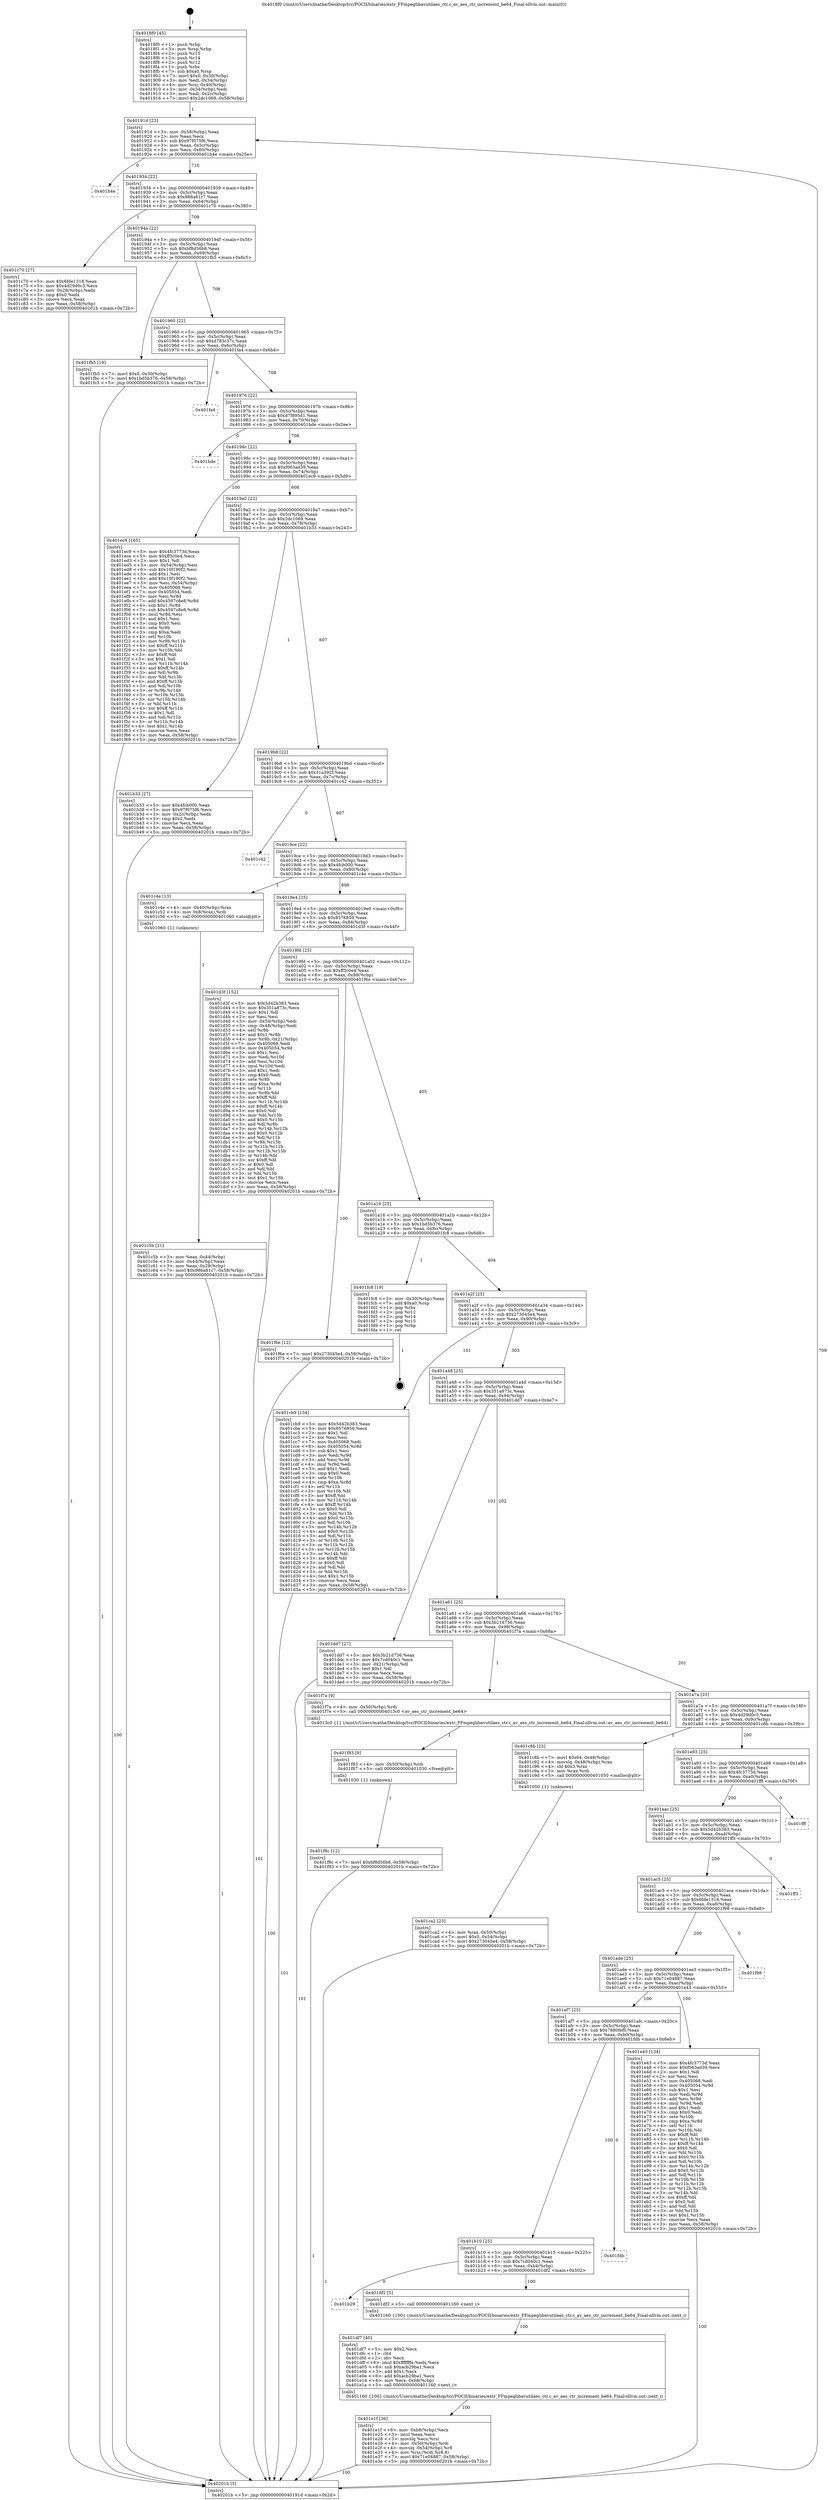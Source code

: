 digraph "0x4018f0" {
  label = "0x4018f0 (/mnt/c/Users/mathe/Desktop/tcc/POCII/binaries/extr_FFmpeglibavutilaes_ctr.c_av_aes_ctr_increment_be64_Final-ollvm.out::main(0))"
  labelloc = "t"
  node[shape=record]

  Entry [label="",width=0.3,height=0.3,shape=circle,fillcolor=black,style=filled]
  "0x40191d" [label="{
     0x40191d [23]\l
     | [instrs]\l
     &nbsp;&nbsp;0x40191d \<+3\>: mov -0x58(%rbp),%eax\l
     &nbsp;&nbsp;0x401920 \<+2\>: mov %eax,%ecx\l
     &nbsp;&nbsp;0x401922 \<+6\>: sub $0x97f075f6,%ecx\l
     &nbsp;&nbsp;0x401928 \<+3\>: mov %eax,-0x5c(%rbp)\l
     &nbsp;&nbsp;0x40192b \<+3\>: mov %ecx,-0x60(%rbp)\l
     &nbsp;&nbsp;0x40192e \<+6\>: je 0000000000401b4e \<main+0x25e\>\l
  }"]
  "0x401b4e" [label="{
     0x401b4e\l
  }", style=dashed]
  "0x401934" [label="{
     0x401934 [22]\l
     | [instrs]\l
     &nbsp;&nbsp;0x401934 \<+5\>: jmp 0000000000401939 \<main+0x49\>\l
     &nbsp;&nbsp;0x401939 \<+3\>: mov -0x5c(%rbp),%eax\l
     &nbsp;&nbsp;0x40193c \<+5\>: sub $0x986a81c7,%eax\l
     &nbsp;&nbsp;0x401941 \<+3\>: mov %eax,-0x64(%rbp)\l
     &nbsp;&nbsp;0x401944 \<+6\>: je 0000000000401c70 \<main+0x380\>\l
  }"]
  Exit [label="",width=0.3,height=0.3,shape=circle,fillcolor=black,style=filled,peripheries=2]
  "0x401c70" [label="{
     0x401c70 [27]\l
     | [instrs]\l
     &nbsp;&nbsp;0x401c70 \<+5\>: mov $0x6fde1318,%eax\l
     &nbsp;&nbsp;0x401c75 \<+5\>: mov $0x4d29d0c3,%ecx\l
     &nbsp;&nbsp;0x401c7a \<+3\>: mov -0x28(%rbp),%edx\l
     &nbsp;&nbsp;0x401c7d \<+3\>: cmp $0x0,%edx\l
     &nbsp;&nbsp;0x401c80 \<+3\>: cmove %ecx,%eax\l
     &nbsp;&nbsp;0x401c83 \<+3\>: mov %eax,-0x58(%rbp)\l
     &nbsp;&nbsp;0x401c86 \<+5\>: jmp 000000000040201b \<main+0x72b\>\l
  }"]
  "0x40194a" [label="{
     0x40194a [22]\l
     | [instrs]\l
     &nbsp;&nbsp;0x40194a \<+5\>: jmp 000000000040194f \<main+0x5f\>\l
     &nbsp;&nbsp;0x40194f \<+3\>: mov -0x5c(%rbp),%eax\l
     &nbsp;&nbsp;0x401952 \<+5\>: sub $0xbf8d56b8,%eax\l
     &nbsp;&nbsp;0x401957 \<+3\>: mov %eax,-0x68(%rbp)\l
     &nbsp;&nbsp;0x40195a \<+6\>: je 0000000000401fb5 \<main+0x6c5\>\l
  }"]
  "0x401f8c" [label="{
     0x401f8c [12]\l
     | [instrs]\l
     &nbsp;&nbsp;0x401f8c \<+7\>: movl $0xbf8d56b8,-0x58(%rbp)\l
     &nbsp;&nbsp;0x401f93 \<+5\>: jmp 000000000040201b \<main+0x72b\>\l
  }"]
  "0x401fb5" [label="{
     0x401fb5 [19]\l
     | [instrs]\l
     &nbsp;&nbsp;0x401fb5 \<+7\>: movl $0x0,-0x30(%rbp)\l
     &nbsp;&nbsp;0x401fbc \<+7\>: movl $0x1bd5b376,-0x58(%rbp)\l
     &nbsp;&nbsp;0x401fc3 \<+5\>: jmp 000000000040201b \<main+0x72b\>\l
  }"]
  "0x401960" [label="{
     0x401960 [22]\l
     | [instrs]\l
     &nbsp;&nbsp;0x401960 \<+5\>: jmp 0000000000401965 \<main+0x75\>\l
     &nbsp;&nbsp;0x401965 \<+3\>: mov -0x5c(%rbp),%eax\l
     &nbsp;&nbsp;0x401968 \<+5\>: sub $0xd783c37c,%eax\l
     &nbsp;&nbsp;0x40196d \<+3\>: mov %eax,-0x6c(%rbp)\l
     &nbsp;&nbsp;0x401970 \<+6\>: je 0000000000401fa4 \<main+0x6b4\>\l
  }"]
  "0x401f83" [label="{
     0x401f83 [9]\l
     | [instrs]\l
     &nbsp;&nbsp;0x401f83 \<+4\>: mov -0x50(%rbp),%rdi\l
     &nbsp;&nbsp;0x401f87 \<+5\>: call 0000000000401030 \<free@plt\>\l
     | [calls]\l
     &nbsp;&nbsp;0x401030 \{1\} (unknown)\l
  }"]
  "0x401fa4" [label="{
     0x401fa4\l
  }", style=dashed]
  "0x401976" [label="{
     0x401976 [22]\l
     | [instrs]\l
     &nbsp;&nbsp;0x401976 \<+5\>: jmp 000000000040197b \<main+0x8b\>\l
     &nbsp;&nbsp;0x40197b \<+3\>: mov -0x5c(%rbp),%eax\l
     &nbsp;&nbsp;0x40197e \<+5\>: sub $0xd7f895d1,%eax\l
     &nbsp;&nbsp;0x401983 \<+3\>: mov %eax,-0x70(%rbp)\l
     &nbsp;&nbsp;0x401986 \<+6\>: je 0000000000401bde \<main+0x2ee\>\l
  }"]
  "0x401e1f" [label="{
     0x401e1f [36]\l
     | [instrs]\l
     &nbsp;&nbsp;0x401e1f \<+6\>: mov -0xb8(%rbp),%ecx\l
     &nbsp;&nbsp;0x401e25 \<+3\>: imul %eax,%ecx\l
     &nbsp;&nbsp;0x401e28 \<+3\>: movslq %ecx,%rsi\l
     &nbsp;&nbsp;0x401e2b \<+4\>: mov -0x50(%rbp),%rdi\l
     &nbsp;&nbsp;0x401e2f \<+4\>: movslq -0x54(%rbp),%r8\l
     &nbsp;&nbsp;0x401e33 \<+4\>: mov %rsi,(%rdi,%r8,8)\l
     &nbsp;&nbsp;0x401e37 \<+7\>: movl $0x71e04887,-0x58(%rbp)\l
     &nbsp;&nbsp;0x401e3e \<+5\>: jmp 000000000040201b \<main+0x72b\>\l
  }"]
  "0x401bde" [label="{
     0x401bde\l
  }", style=dashed]
  "0x40198c" [label="{
     0x40198c [22]\l
     | [instrs]\l
     &nbsp;&nbsp;0x40198c \<+5\>: jmp 0000000000401991 \<main+0xa1\>\l
     &nbsp;&nbsp;0x401991 \<+3\>: mov -0x5c(%rbp),%eax\l
     &nbsp;&nbsp;0x401994 \<+5\>: sub $0xf063ad39,%eax\l
     &nbsp;&nbsp;0x401999 \<+3\>: mov %eax,-0x74(%rbp)\l
     &nbsp;&nbsp;0x40199c \<+6\>: je 0000000000401ec9 \<main+0x5d9\>\l
  }"]
  "0x401df7" [label="{
     0x401df7 [40]\l
     | [instrs]\l
     &nbsp;&nbsp;0x401df7 \<+5\>: mov $0x2,%ecx\l
     &nbsp;&nbsp;0x401dfc \<+1\>: cltd\l
     &nbsp;&nbsp;0x401dfd \<+2\>: idiv %ecx\l
     &nbsp;&nbsp;0x401dff \<+6\>: imul $0xfffffffe,%edx,%ecx\l
     &nbsp;&nbsp;0x401e05 \<+6\>: sub $0xacb29ba1,%ecx\l
     &nbsp;&nbsp;0x401e0b \<+3\>: add $0x1,%ecx\l
     &nbsp;&nbsp;0x401e0e \<+6\>: add $0xacb29ba1,%ecx\l
     &nbsp;&nbsp;0x401e14 \<+6\>: mov %ecx,-0xb8(%rbp)\l
     &nbsp;&nbsp;0x401e1a \<+5\>: call 0000000000401160 \<next_i\>\l
     | [calls]\l
     &nbsp;&nbsp;0x401160 \{100\} (/mnt/c/Users/mathe/Desktop/tcc/POCII/binaries/extr_FFmpeglibavutilaes_ctr.c_av_aes_ctr_increment_be64_Final-ollvm.out::next_i)\l
  }"]
  "0x401ec9" [label="{
     0x401ec9 [165]\l
     | [instrs]\l
     &nbsp;&nbsp;0x401ec9 \<+5\>: mov $0x4fc3773d,%eax\l
     &nbsp;&nbsp;0x401ece \<+5\>: mov $0xff3c0e4,%ecx\l
     &nbsp;&nbsp;0x401ed3 \<+2\>: mov $0x1,%dl\l
     &nbsp;&nbsp;0x401ed5 \<+3\>: mov -0x54(%rbp),%esi\l
     &nbsp;&nbsp;0x401ed8 \<+6\>: sub $0x10f190f2,%esi\l
     &nbsp;&nbsp;0x401ede \<+3\>: add $0x1,%esi\l
     &nbsp;&nbsp;0x401ee1 \<+6\>: add $0x10f190f2,%esi\l
     &nbsp;&nbsp;0x401ee7 \<+3\>: mov %esi,-0x54(%rbp)\l
     &nbsp;&nbsp;0x401eea \<+7\>: mov 0x405068,%esi\l
     &nbsp;&nbsp;0x401ef1 \<+7\>: mov 0x405054,%edi\l
     &nbsp;&nbsp;0x401ef8 \<+3\>: mov %esi,%r8d\l
     &nbsp;&nbsp;0x401efb \<+7\>: add $0x4597c8e8,%r8d\l
     &nbsp;&nbsp;0x401f02 \<+4\>: sub $0x1,%r8d\l
     &nbsp;&nbsp;0x401f06 \<+7\>: sub $0x4597c8e8,%r8d\l
     &nbsp;&nbsp;0x401f0d \<+4\>: imul %r8d,%esi\l
     &nbsp;&nbsp;0x401f11 \<+3\>: and $0x1,%esi\l
     &nbsp;&nbsp;0x401f14 \<+3\>: cmp $0x0,%esi\l
     &nbsp;&nbsp;0x401f17 \<+4\>: sete %r9b\l
     &nbsp;&nbsp;0x401f1b \<+3\>: cmp $0xa,%edi\l
     &nbsp;&nbsp;0x401f1e \<+4\>: setl %r10b\l
     &nbsp;&nbsp;0x401f22 \<+3\>: mov %r9b,%r11b\l
     &nbsp;&nbsp;0x401f25 \<+4\>: xor $0xff,%r11b\l
     &nbsp;&nbsp;0x401f29 \<+3\>: mov %r10b,%bl\l
     &nbsp;&nbsp;0x401f2c \<+3\>: xor $0xff,%bl\l
     &nbsp;&nbsp;0x401f2f \<+3\>: xor $0x1,%dl\l
     &nbsp;&nbsp;0x401f32 \<+3\>: mov %r11b,%r14b\l
     &nbsp;&nbsp;0x401f35 \<+4\>: and $0xff,%r14b\l
     &nbsp;&nbsp;0x401f39 \<+3\>: and %dl,%r9b\l
     &nbsp;&nbsp;0x401f3c \<+3\>: mov %bl,%r15b\l
     &nbsp;&nbsp;0x401f3f \<+4\>: and $0xff,%r15b\l
     &nbsp;&nbsp;0x401f43 \<+3\>: and %dl,%r10b\l
     &nbsp;&nbsp;0x401f46 \<+3\>: or %r9b,%r14b\l
     &nbsp;&nbsp;0x401f49 \<+3\>: or %r10b,%r15b\l
     &nbsp;&nbsp;0x401f4c \<+3\>: xor %r15b,%r14b\l
     &nbsp;&nbsp;0x401f4f \<+3\>: or %bl,%r11b\l
     &nbsp;&nbsp;0x401f52 \<+4\>: xor $0xff,%r11b\l
     &nbsp;&nbsp;0x401f56 \<+3\>: or $0x1,%dl\l
     &nbsp;&nbsp;0x401f59 \<+3\>: and %dl,%r11b\l
     &nbsp;&nbsp;0x401f5c \<+3\>: or %r11b,%r14b\l
     &nbsp;&nbsp;0x401f5f \<+4\>: test $0x1,%r14b\l
     &nbsp;&nbsp;0x401f63 \<+3\>: cmovne %ecx,%eax\l
     &nbsp;&nbsp;0x401f66 \<+3\>: mov %eax,-0x58(%rbp)\l
     &nbsp;&nbsp;0x401f69 \<+5\>: jmp 000000000040201b \<main+0x72b\>\l
  }"]
  "0x4019a2" [label="{
     0x4019a2 [22]\l
     | [instrs]\l
     &nbsp;&nbsp;0x4019a2 \<+5\>: jmp 00000000004019a7 \<main+0xb7\>\l
     &nbsp;&nbsp;0x4019a7 \<+3\>: mov -0x5c(%rbp),%eax\l
     &nbsp;&nbsp;0x4019aa \<+5\>: sub $0x2dc1069,%eax\l
     &nbsp;&nbsp;0x4019af \<+3\>: mov %eax,-0x78(%rbp)\l
     &nbsp;&nbsp;0x4019b2 \<+6\>: je 0000000000401b33 \<main+0x243\>\l
  }"]
  "0x401b29" [label="{
     0x401b29\l
  }", style=dashed]
  "0x401b33" [label="{
     0x401b33 [27]\l
     | [instrs]\l
     &nbsp;&nbsp;0x401b33 \<+5\>: mov $0x4fcb000,%eax\l
     &nbsp;&nbsp;0x401b38 \<+5\>: mov $0x97f075f6,%ecx\l
     &nbsp;&nbsp;0x401b3d \<+3\>: mov -0x2c(%rbp),%edx\l
     &nbsp;&nbsp;0x401b40 \<+3\>: cmp $0x2,%edx\l
     &nbsp;&nbsp;0x401b43 \<+3\>: cmovne %ecx,%eax\l
     &nbsp;&nbsp;0x401b46 \<+3\>: mov %eax,-0x58(%rbp)\l
     &nbsp;&nbsp;0x401b49 \<+5\>: jmp 000000000040201b \<main+0x72b\>\l
  }"]
  "0x4019b8" [label="{
     0x4019b8 [22]\l
     | [instrs]\l
     &nbsp;&nbsp;0x4019b8 \<+5\>: jmp 00000000004019bd \<main+0xcd\>\l
     &nbsp;&nbsp;0x4019bd \<+3\>: mov -0x5c(%rbp),%eax\l
     &nbsp;&nbsp;0x4019c0 \<+5\>: sub $0x31a392f,%eax\l
     &nbsp;&nbsp;0x4019c5 \<+3\>: mov %eax,-0x7c(%rbp)\l
     &nbsp;&nbsp;0x4019c8 \<+6\>: je 0000000000401c42 \<main+0x352\>\l
  }"]
  "0x40201b" [label="{
     0x40201b [5]\l
     | [instrs]\l
     &nbsp;&nbsp;0x40201b \<+5\>: jmp 000000000040191d \<main+0x2d\>\l
  }"]
  "0x4018f0" [label="{
     0x4018f0 [45]\l
     | [instrs]\l
     &nbsp;&nbsp;0x4018f0 \<+1\>: push %rbp\l
     &nbsp;&nbsp;0x4018f1 \<+3\>: mov %rsp,%rbp\l
     &nbsp;&nbsp;0x4018f4 \<+2\>: push %r15\l
     &nbsp;&nbsp;0x4018f6 \<+2\>: push %r14\l
     &nbsp;&nbsp;0x4018f8 \<+2\>: push %r12\l
     &nbsp;&nbsp;0x4018fa \<+1\>: push %rbx\l
     &nbsp;&nbsp;0x4018fb \<+7\>: sub $0xa0,%rsp\l
     &nbsp;&nbsp;0x401902 \<+7\>: movl $0x0,-0x30(%rbp)\l
     &nbsp;&nbsp;0x401909 \<+3\>: mov %edi,-0x34(%rbp)\l
     &nbsp;&nbsp;0x40190c \<+4\>: mov %rsi,-0x40(%rbp)\l
     &nbsp;&nbsp;0x401910 \<+3\>: mov -0x34(%rbp),%edi\l
     &nbsp;&nbsp;0x401913 \<+3\>: mov %edi,-0x2c(%rbp)\l
     &nbsp;&nbsp;0x401916 \<+7\>: movl $0x2dc1069,-0x58(%rbp)\l
  }"]
  "0x401df2" [label="{
     0x401df2 [5]\l
     | [instrs]\l
     &nbsp;&nbsp;0x401df2 \<+5\>: call 0000000000401160 \<next_i\>\l
     | [calls]\l
     &nbsp;&nbsp;0x401160 \{100\} (/mnt/c/Users/mathe/Desktop/tcc/POCII/binaries/extr_FFmpeglibavutilaes_ctr.c_av_aes_ctr_increment_be64_Final-ollvm.out::next_i)\l
  }"]
  "0x401c42" [label="{
     0x401c42\l
  }", style=dashed]
  "0x4019ce" [label="{
     0x4019ce [22]\l
     | [instrs]\l
     &nbsp;&nbsp;0x4019ce \<+5\>: jmp 00000000004019d3 \<main+0xe3\>\l
     &nbsp;&nbsp;0x4019d3 \<+3\>: mov -0x5c(%rbp),%eax\l
     &nbsp;&nbsp;0x4019d6 \<+5\>: sub $0x4fcb000,%eax\l
     &nbsp;&nbsp;0x4019db \<+3\>: mov %eax,-0x80(%rbp)\l
     &nbsp;&nbsp;0x4019de \<+6\>: je 0000000000401c4e \<main+0x35e\>\l
  }"]
  "0x401b10" [label="{
     0x401b10 [25]\l
     | [instrs]\l
     &nbsp;&nbsp;0x401b10 \<+5\>: jmp 0000000000401b15 \<main+0x225\>\l
     &nbsp;&nbsp;0x401b15 \<+3\>: mov -0x5c(%rbp),%eax\l
     &nbsp;&nbsp;0x401b18 \<+5\>: sub $0x7cd040c1,%eax\l
     &nbsp;&nbsp;0x401b1d \<+6\>: mov %eax,-0xb4(%rbp)\l
     &nbsp;&nbsp;0x401b23 \<+6\>: je 0000000000401df2 \<main+0x502\>\l
  }"]
  "0x401c4e" [label="{
     0x401c4e [13]\l
     | [instrs]\l
     &nbsp;&nbsp;0x401c4e \<+4\>: mov -0x40(%rbp),%rax\l
     &nbsp;&nbsp;0x401c52 \<+4\>: mov 0x8(%rax),%rdi\l
     &nbsp;&nbsp;0x401c56 \<+5\>: call 0000000000401060 \<atoi@plt\>\l
     | [calls]\l
     &nbsp;&nbsp;0x401060 \{1\} (unknown)\l
  }"]
  "0x4019e4" [label="{
     0x4019e4 [25]\l
     | [instrs]\l
     &nbsp;&nbsp;0x4019e4 \<+5\>: jmp 00000000004019e9 \<main+0xf9\>\l
     &nbsp;&nbsp;0x4019e9 \<+3\>: mov -0x5c(%rbp),%eax\l
     &nbsp;&nbsp;0x4019ec \<+5\>: sub $0x8576859,%eax\l
     &nbsp;&nbsp;0x4019f1 \<+6\>: mov %eax,-0x84(%rbp)\l
     &nbsp;&nbsp;0x4019f7 \<+6\>: je 0000000000401d3f \<main+0x44f\>\l
  }"]
  "0x401c5b" [label="{
     0x401c5b [21]\l
     | [instrs]\l
     &nbsp;&nbsp;0x401c5b \<+3\>: mov %eax,-0x44(%rbp)\l
     &nbsp;&nbsp;0x401c5e \<+3\>: mov -0x44(%rbp),%eax\l
     &nbsp;&nbsp;0x401c61 \<+3\>: mov %eax,-0x28(%rbp)\l
     &nbsp;&nbsp;0x401c64 \<+7\>: movl $0x986a81c7,-0x58(%rbp)\l
     &nbsp;&nbsp;0x401c6b \<+5\>: jmp 000000000040201b \<main+0x72b\>\l
  }"]
  "0x401fdb" [label="{
     0x401fdb\l
  }", style=dashed]
  "0x401d3f" [label="{
     0x401d3f [152]\l
     | [instrs]\l
     &nbsp;&nbsp;0x401d3f \<+5\>: mov $0x5d42b383,%eax\l
     &nbsp;&nbsp;0x401d44 \<+5\>: mov $0x351a873c,%ecx\l
     &nbsp;&nbsp;0x401d49 \<+2\>: mov $0x1,%dl\l
     &nbsp;&nbsp;0x401d4b \<+2\>: xor %esi,%esi\l
     &nbsp;&nbsp;0x401d4d \<+3\>: mov -0x54(%rbp),%edi\l
     &nbsp;&nbsp;0x401d50 \<+3\>: cmp -0x48(%rbp),%edi\l
     &nbsp;&nbsp;0x401d53 \<+4\>: setl %r8b\l
     &nbsp;&nbsp;0x401d57 \<+4\>: and $0x1,%r8b\l
     &nbsp;&nbsp;0x401d5b \<+4\>: mov %r8b,-0x21(%rbp)\l
     &nbsp;&nbsp;0x401d5f \<+7\>: mov 0x405068,%edi\l
     &nbsp;&nbsp;0x401d66 \<+8\>: mov 0x405054,%r9d\l
     &nbsp;&nbsp;0x401d6e \<+3\>: sub $0x1,%esi\l
     &nbsp;&nbsp;0x401d71 \<+3\>: mov %edi,%r10d\l
     &nbsp;&nbsp;0x401d74 \<+3\>: add %esi,%r10d\l
     &nbsp;&nbsp;0x401d77 \<+4\>: imul %r10d,%edi\l
     &nbsp;&nbsp;0x401d7b \<+3\>: and $0x1,%edi\l
     &nbsp;&nbsp;0x401d7e \<+3\>: cmp $0x0,%edi\l
     &nbsp;&nbsp;0x401d81 \<+4\>: sete %r8b\l
     &nbsp;&nbsp;0x401d85 \<+4\>: cmp $0xa,%r9d\l
     &nbsp;&nbsp;0x401d89 \<+4\>: setl %r11b\l
     &nbsp;&nbsp;0x401d8d \<+3\>: mov %r8b,%bl\l
     &nbsp;&nbsp;0x401d90 \<+3\>: xor $0xff,%bl\l
     &nbsp;&nbsp;0x401d93 \<+3\>: mov %r11b,%r14b\l
     &nbsp;&nbsp;0x401d96 \<+4\>: xor $0xff,%r14b\l
     &nbsp;&nbsp;0x401d9a \<+3\>: xor $0x0,%dl\l
     &nbsp;&nbsp;0x401d9d \<+3\>: mov %bl,%r15b\l
     &nbsp;&nbsp;0x401da0 \<+4\>: and $0x0,%r15b\l
     &nbsp;&nbsp;0x401da4 \<+3\>: and %dl,%r8b\l
     &nbsp;&nbsp;0x401da7 \<+3\>: mov %r14b,%r12b\l
     &nbsp;&nbsp;0x401daa \<+4\>: and $0x0,%r12b\l
     &nbsp;&nbsp;0x401dae \<+3\>: and %dl,%r11b\l
     &nbsp;&nbsp;0x401db1 \<+3\>: or %r8b,%r15b\l
     &nbsp;&nbsp;0x401db4 \<+3\>: or %r11b,%r12b\l
     &nbsp;&nbsp;0x401db7 \<+3\>: xor %r12b,%r15b\l
     &nbsp;&nbsp;0x401dba \<+3\>: or %r14b,%bl\l
     &nbsp;&nbsp;0x401dbd \<+3\>: xor $0xff,%bl\l
     &nbsp;&nbsp;0x401dc0 \<+3\>: or $0x0,%dl\l
     &nbsp;&nbsp;0x401dc3 \<+2\>: and %dl,%bl\l
     &nbsp;&nbsp;0x401dc5 \<+3\>: or %bl,%r15b\l
     &nbsp;&nbsp;0x401dc8 \<+4\>: test $0x1,%r15b\l
     &nbsp;&nbsp;0x401dcc \<+3\>: cmovne %ecx,%eax\l
     &nbsp;&nbsp;0x401dcf \<+3\>: mov %eax,-0x58(%rbp)\l
     &nbsp;&nbsp;0x401dd2 \<+5\>: jmp 000000000040201b \<main+0x72b\>\l
  }"]
  "0x4019fd" [label="{
     0x4019fd [25]\l
     | [instrs]\l
     &nbsp;&nbsp;0x4019fd \<+5\>: jmp 0000000000401a02 \<main+0x112\>\l
     &nbsp;&nbsp;0x401a02 \<+3\>: mov -0x5c(%rbp),%eax\l
     &nbsp;&nbsp;0x401a05 \<+5\>: sub $0xff3c0e4,%eax\l
     &nbsp;&nbsp;0x401a0a \<+6\>: mov %eax,-0x88(%rbp)\l
     &nbsp;&nbsp;0x401a10 \<+6\>: je 0000000000401f6e \<main+0x67e\>\l
  }"]
  "0x401af7" [label="{
     0x401af7 [25]\l
     | [instrs]\l
     &nbsp;&nbsp;0x401af7 \<+5\>: jmp 0000000000401afc \<main+0x20c\>\l
     &nbsp;&nbsp;0x401afc \<+3\>: mov -0x5c(%rbp),%eax\l
     &nbsp;&nbsp;0x401aff \<+5\>: sub $0x7880fef0,%eax\l
     &nbsp;&nbsp;0x401b04 \<+6\>: mov %eax,-0xb0(%rbp)\l
     &nbsp;&nbsp;0x401b0a \<+6\>: je 0000000000401fdb \<main+0x6eb\>\l
  }"]
  "0x401f6e" [label="{
     0x401f6e [12]\l
     | [instrs]\l
     &nbsp;&nbsp;0x401f6e \<+7\>: movl $0x273045e4,-0x58(%rbp)\l
     &nbsp;&nbsp;0x401f75 \<+5\>: jmp 000000000040201b \<main+0x72b\>\l
  }"]
  "0x401a16" [label="{
     0x401a16 [25]\l
     | [instrs]\l
     &nbsp;&nbsp;0x401a16 \<+5\>: jmp 0000000000401a1b \<main+0x12b\>\l
     &nbsp;&nbsp;0x401a1b \<+3\>: mov -0x5c(%rbp),%eax\l
     &nbsp;&nbsp;0x401a1e \<+5\>: sub $0x1bd5b376,%eax\l
     &nbsp;&nbsp;0x401a23 \<+6\>: mov %eax,-0x8c(%rbp)\l
     &nbsp;&nbsp;0x401a29 \<+6\>: je 0000000000401fc8 \<main+0x6d8\>\l
  }"]
  "0x401e43" [label="{
     0x401e43 [134]\l
     | [instrs]\l
     &nbsp;&nbsp;0x401e43 \<+5\>: mov $0x4fc3773d,%eax\l
     &nbsp;&nbsp;0x401e48 \<+5\>: mov $0xf063ad39,%ecx\l
     &nbsp;&nbsp;0x401e4d \<+2\>: mov $0x1,%dl\l
     &nbsp;&nbsp;0x401e4f \<+2\>: xor %esi,%esi\l
     &nbsp;&nbsp;0x401e51 \<+7\>: mov 0x405068,%edi\l
     &nbsp;&nbsp;0x401e58 \<+8\>: mov 0x405054,%r8d\l
     &nbsp;&nbsp;0x401e60 \<+3\>: sub $0x1,%esi\l
     &nbsp;&nbsp;0x401e63 \<+3\>: mov %edi,%r9d\l
     &nbsp;&nbsp;0x401e66 \<+3\>: add %esi,%r9d\l
     &nbsp;&nbsp;0x401e69 \<+4\>: imul %r9d,%edi\l
     &nbsp;&nbsp;0x401e6d \<+3\>: and $0x1,%edi\l
     &nbsp;&nbsp;0x401e70 \<+3\>: cmp $0x0,%edi\l
     &nbsp;&nbsp;0x401e73 \<+4\>: sete %r10b\l
     &nbsp;&nbsp;0x401e77 \<+4\>: cmp $0xa,%r8d\l
     &nbsp;&nbsp;0x401e7b \<+4\>: setl %r11b\l
     &nbsp;&nbsp;0x401e7f \<+3\>: mov %r10b,%bl\l
     &nbsp;&nbsp;0x401e82 \<+3\>: xor $0xff,%bl\l
     &nbsp;&nbsp;0x401e85 \<+3\>: mov %r11b,%r14b\l
     &nbsp;&nbsp;0x401e88 \<+4\>: xor $0xff,%r14b\l
     &nbsp;&nbsp;0x401e8c \<+3\>: xor $0x0,%dl\l
     &nbsp;&nbsp;0x401e8f \<+3\>: mov %bl,%r15b\l
     &nbsp;&nbsp;0x401e92 \<+4\>: and $0x0,%r15b\l
     &nbsp;&nbsp;0x401e96 \<+3\>: and %dl,%r10b\l
     &nbsp;&nbsp;0x401e99 \<+3\>: mov %r14b,%r12b\l
     &nbsp;&nbsp;0x401e9c \<+4\>: and $0x0,%r12b\l
     &nbsp;&nbsp;0x401ea0 \<+3\>: and %dl,%r11b\l
     &nbsp;&nbsp;0x401ea3 \<+3\>: or %r10b,%r15b\l
     &nbsp;&nbsp;0x401ea6 \<+3\>: or %r11b,%r12b\l
     &nbsp;&nbsp;0x401ea9 \<+3\>: xor %r12b,%r15b\l
     &nbsp;&nbsp;0x401eac \<+3\>: or %r14b,%bl\l
     &nbsp;&nbsp;0x401eaf \<+3\>: xor $0xff,%bl\l
     &nbsp;&nbsp;0x401eb2 \<+3\>: or $0x0,%dl\l
     &nbsp;&nbsp;0x401eb5 \<+2\>: and %dl,%bl\l
     &nbsp;&nbsp;0x401eb7 \<+3\>: or %bl,%r15b\l
     &nbsp;&nbsp;0x401eba \<+4\>: test $0x1,%r15b\l
     &nbsp;&nbsp;0x401ebe \<+3\>: cmovne %ecx,%eax\l
     &nbsp;&nbsp;0x401ec1 \<+3\>: mov %eax,-0x58(%rbp)\l
     &nbsp;&nbsp;0x401ec4 \<+5\>: jmp 000000000040201b \<main+0x72b\>\l
  }"]
  "0x401fc8" [label="{
     0x401fc8 [19]\l
     | [instrs]\l
     &nbsp;&nbsp;0x401fc8 \<+3\>: mov -0x30(%rbp),%eax\l
     &nbsp;&nbsp;0x401fcb \<+7\>: add $0xa0,%rsp\l
     &nbsp;&nbsp;0x401fd2 \<+1\>: pop %rbx\l
     &nbsp;&nbsp;0x401fd3 \<+2\>: pop %r12\l
     &nbsp;&nbsp;0x401fd5 \<+2\>: pop %r14\l
     &nbsp;&nbsp;0x401fd7 \<+2\>: pop %r15\l
     &nbsp;&nbsp;0x401fd9 \<+1\>: pop %rbp\l
     &nbsp;&nbsp;0x401fda \<+1\>: ret\l
  }"]
  "0x401a2f" [label="{
     0x401a2f [25]\l
     | [instrs]\l
     &nbsp;&nbsp;0x401a2f \<+5\>: jmp 0000000000401a34 \<main+0x144\>\l
     &nbsp;&nbsp;0x401a34 \<+3\>: mov -0x5c(%rbp),%eax\l
     &nbsp;&nbsp;0x401a37 \<+5\>: sub $0x273045e4,%eax\l
     &nbsp;&nbsp;0x401a3c \<+6\>: mov %eax,-0x90(%rbp)\l
     &nbsp;&nbsp;0x401a42 \<+6\>: je 0000000000401cb9 \<main+0x3c9\>\l
  }"]
  "0x401ade" [label="{
     0x401ade [25]\l
     | [instrs]\l
     &nbsp;&nbsp;0x401ade \<+5\>: jmp 0000000000401ae3 \<main+0x1f3\>\l
     &nbsp;&nbsp;0x401ae3 \<+3\>: mov -0x5c(%rbp),%eax\l
     &nbsp;&nbsp;0x401ae6 \<+5\>: sub $0x71e04887,%eax\l
     &nbsp;&nbsp;0x401aeb \<+6\>: mov %eax,-0xac(%rbp)\l
     &nbsp;&nbsp;0x401af1 \<+6\>: je 0000000000401e43 \<main+0x553\>\l
  }"]
  "0x401cb9" [label="{
     0x401cb9 [134]\l
     | [instrs]\l
     &nbsp;&nbsp;0x401cb9 \<+5\>: mov $0x5d42b383,%eax\l
     &nbsp;&nbsp;0x401cbe \<+5\>: mov $0x8576859,%ecx\l
     &nbsp;&nbsp;0x401cc3 \<+2\>: mov $0x1,%dl\l
     &nbsp;&nbsp;0x401cc5 \<+2\>: xor %esi,%esi\l
     &nbsp;&nbsp;0x401cc7 \<+7\>: mov 0x405068,%edi\l
     &nbsp;&nbsp;0x401cce \<+8\>: mov 0x405054,%r8d\l
     &nbsp;&nbsp;0x401cd6 \<+3\>: sub $0x1,%esi\l
     &nbsp;&nbsp;0x401cd9 \<+3\>: mov %edi,%r9d\l
     &nbsp;&nbsp;0x401cdc \<+3\>: add %esi,%r9d\l
     &nbsp;&nbsp;0x401cdf \<+4\>: imul %r9d,%edi\l
     &nbsp;&nbsp;0x401ce3 \<+3\>: and $0x1,%edi\l
     &nbsp;&nbsp;0x401ce6 \<+3\>: cmp $0x0,%edi\l
     &nbsp;&nbsp;0x401ce9 \<+4\>: sete %r10b\l
     &nbsp;&nbsp;0x401ced \<+4\>: cmp $0xa,%r8d\l
     &nbsp;&nbsp;0x401cf1 \<+4\>: setl %r11b\l
     &nbsp;&nbsp;0x401cf5 \<+3\>: mov %r10b,%bl\l
     &nbsp;&nbsp;0x401cf8 \<+3\>: xor $0xff,%bl\l
     &nbsp;&nbsp;0x401cfb \<+3\>: mov %r11b,%r14b\l
     &nbsp;&nbsp;0x401cfe \<+4\>: xor $0xff,%r14b\l
     &nbsp;&nbsp;0x401d02 \<+3\>: xor $0x0,%dl\l
     &nbsp;&nbsp;0x401d05 \<+3\>: mov %bl,%r15b\l
     &nbsp;&nbsp;0x401d08 \<+4\>: and $0x0,%r15b\l
     &nbsp;&nbsp;0x401d0c \<+3\>: and %dl,%r10b\l
     &nbsp;&nbsp;0x401d0f \<+3\>: mov %r14b,%r12b\l
     &nbsp;&nbsp;0x401d12 \<+4\>: and $0x0,%r12b\l
     &nbsp;&nbsp;0x401d16 \<+3\>: and %dl,%r11b\l
     &nbsp;&nbsp;0x401d19 \<+3\>: or %r10b,%r15b\l
     &nbsp;&nbsp;0x401d1c \<+3\>: or %r11b,%r12b\l
     &nbsp;&nbsp;0x401d1f \<+3\>: xor %r12b,%r15b\l
     &nbsp;&nbsp;0x401d22 \<+3\>: or %r14b,%bl\l
     &nbsp;&nbsp;0x401d25 \<+3\>: xor $0xff,%bl\l
     &nbsp;&nbsp;0x401d28 \<+3\>: or $0x0,%dl\l
     &nbsp;&nbsp;0x401d2b \<+2\>: and %dl,%bl\l
     &nbsp;&nbsp;0x401d2d \<+3\>: or %bl,%r15b\l
     &nbsp;&nbsp;0x401d30 \<+4\>: test $0x1,%r15b\l
     &nbsp;&nbsp;0x401d34 \<+3\>: cmovne %ecx,%eax\l
     &nbsp;&nbsp;0x401d37 \<+3\>: mov %eax,-0x58(%rbp)\l
     &nbsp;&nbsp;0x401d3a \<+5\>: jmp 000000000040201b \<main+0x72b\>\l
  }"]
  "0x401a48" [label="{
     0x401a48 [25]\l
     | [instrs]\l
     &nbsp;&nbsp;0x401a48 \<+5\>: jmp 0000000000401a4d \<main+0x15d\>\l
     &nbsp;&nbsp;0x401a4d \<+3\>: mov -0x5c(%rbp),%eax\l
     &nbsp;&nbsp;0x401a50 \<+5\>: sub $0x351a873c,%eax\l
     &nbsp;&nbsp;0x401a55 \<+6\>: mov %eax,-0x94(%rbp)\l
     &nbsp;&nbsp;0x401a5b \<+6\>: je 0000000000401dd7 \<main+0x4e7\>\l
  }"]
  "0x401f98" [label="{
     0x401f98\l
  }", style=dashed]
  "0x401dd7" [label="{
     0x401dd7 [27]\l
     | [instrs]\l
     &nbsp;&nbsp;0x401dd7 \<+5\>: mov $0x3b21d736,%eax\l
     &nbsp;&nbsp;0x401ddc \<+5\>: mov $0x7cd040c1,%ecx\l
     &nbsp;&nbsp;0x401de1 \<+3\>: mov -0x21(%rbp),%dl\l
     &nbsp;&nbsp;0x401de4 \<+3\>: test $0x1,%dl\l
     &nbsp;&nbsp;0x401de7 \<+3\>: cmovne %ecx,%eax\l
     &nbsp;&nbsp;0x401dea \<+3\>: mov %eax,-0x58(%rbp)\l
     &nbsp;&nbsp;0x401ded \<+5\>: jmp 000000000040201b \<main+0x72b\>\l
  }"]
  "0x401a61" [label="{
     0x401a61 [25]\l
     | [instrs]\l
     &nbsp;&nbsp;0x401a61 \<+5\>: jmp 0000000000401a66 \<main+0x176\>\l
     &nbsp;&nbsp;0x401a66 \<+3\>: mov -0x5c(%rbp),%eax\l
     &nbsp;&nbsp;0x401a69 \<+5\>: sub $0x3b21d736,%eax\l
     &nbsp;&nbsp;0x401a6e \<+6\>: mov %eax,-0x98(%rbp)\l
     &nbsp;&nbsp;0x401a74 \<+6\>: je 0000000000401f7a \<main+0x68a\>\l
  }"]
  "0x401ac5" [label="{
     0x401ac5 [25]\l
     | [instrs]\l
     &nbsp;&nbsp;0x401ac5 \<+5\>: jmp 0000000000401aca \<main+0x1da\>\l
     &nbsp;&nbsp;0x401aca \<+3\>: mov -0x5c(%rbp),%eax\l
     &nbsp;&nbsp;0x401acd \<+5\>: sub $0x6fde1318,%eax\l
     &nbsp;&nbsp;0x401ad2 \<+6\>: mov %eax,-0xa8(%rbp)\l
     &nbsp;&nbsp;0x401ad8 \<+6\>: je 0000000000401f98 \<main+0x6a8\>\l
  }"]
  "0x401f7a" [label="{
     0x401f7a [9]\l
     | [instrs]\l
     &nbsp;&nbsp;0x401f7a \<+4\>: mov -0x50(%rbp),%rdi\l
     &nbsp;&nbsp;0x401f7e \<+5\>: call 00000000004013c0 \<av_aes_ctr_increment_be64\>\l
     | [calls]\l
     &nbsp;&nbsp;0x4013c0 \{1\} (/mnt/c/Users/mathe/Desktop/tcc/POCII/binaries/extr_FFmpeglibavutilaes_ctr.c_av_aes_ctr_increment_be64_Final-ollvm.out::av_aes_ctr_increment_be64)\l
  }"]
  "0x401a7a" [label="{
     0x401a7a [25]\l
     | [instrs]\l
     &nbsp;&nbsp;0x401a7a \<+5\>: jmp 0000000000401a7f \<main+0x18f\>\l
     &nbsp;&nbsp;0x401a7f \<+3\>: mov -0x5c(%rbp),%eax\l
     &nbsp;&nbsp;0x401a82 \<+5\>: sub $0x4d29d0c3,%eax\l
     &nbsp;&nbsp;0x401a87 \<+6\>: mov %eax,-0x9c(%rbp)\l
     &nbsp;&nbsp;0x401a8d \<+6\>: je 0000000000401c8b \<main+0x39b\>\l
  }"]
  "0x401ff3" [label="{
     0x401ff3\l
  }", style=dashed]
  "0x401c8b" [label="{
     0x401c8b [23]\l
     | [instrs]\l
     &nbsp;&nbsp;0x401c8b \<+7\>: movl $0x64,-0x48(%rbp)\l
     &nbsp;&nbsp;0x401c92 \<+4\>: movslq -0x48(%rbp),%rax\l
     &nbsp;&nbsp;0x401c96 \<+4\>: shl $0x3,%rax\l
     &nbsp;&nbsp;0x401c9a \<+3\>: mov %rax,%rdi\l
     &nbsp;&nbsp;0x401c9d \<+5\>: call 0000000000401050 \<malloc@plt\>\l
     | [calls]\l
     &nbsp;&nbsp;0x401050 \{1\} (unknown)\l
  }"]
  "0x401a93" [label="{
     0x401a93 [25]\l
     | [instrs]\l
     &nbsp;&nbsp;0x401a93 \<+5\>: jmp 0000000000401a98 \<main+0x1a8\>\l
     &nbsp;&nbsp;0x401a98 \<+3\>: mov -0x5c(%rbp),%eax\l
     &nbsp;&nbsp;0x401a9b \<+5\>: sub $0x4fc3773d,%eax\l
     &nbsp;&nbsp;0x401aa0 \<+6\>: mov %eax,-0xa0(%rbp)\l
     &nbsp;&nbsp;0x401aa6 \<+6\>: je 0000000000401fff \<main+0x70f\>\l
  }"]
  "0x401ca2" [label="{
     0x401ca2 [23]\l
     | [instrs]\l
     &nbsp;&nbsp;0x401ca2 \<+4\>: mov %rax,-0x50(%rbp)\l
     &nbsp;&nbsp;0x401ca6 \<+7\>: movl $0x0,-0x54(%rbp)\l
     &nbsp;&nbsp;0x401cad \<+7\>: movl $0x273045e4,-0x58(%rbp)\l
     &nbsp;&nbsp;0x401cb4 \<+5\>: jmp 000000000040201b \<main+0x72b\>\l
  }"]
  "0x401aac" [label="{
     0x401aac [25]\l
     | [instrs]\l
     &nbsp;&nbsp;0x401aac \<+5\>: jmp 0000000000401ab1 \<main+0x1c1\>\l
     &nbsp;&nbsp;0x401ab1 \<+3\>: mov -0x5c(%rbp),%eax\l
     &nbsp;&nbsp;0x401ab4 \<+5\>: sub $0x5d42b383,%eax\l
     &nbsp;&nbsp;0x401ab9 \<+6\>: mov %eax,-0xa4(%rbp)\l
     &nbsp;&nbsp;0x401abf \<+6\>: je 0000000000401ff3 \<main+0x703\>\l
  }"]
  "0x401fff" [label="{
     0x401fff\l
  }", style=dashed]
  Entry -> "0x4018f0" [label=" 1"]
  "0x40191d" -> "0x401b4e" [label=" 0"]
  "0x40191d" -> "0x401934" [label=" 710"]
  "0x401fc8" -> Exit [label=" 1"]
  "0x401934" -> "0x401c70" [label=" 1"]
  "0x401934" -> "0x40194a" [label=" 709"]
  "0x401fb5" -> "0x40201b" [label=" 1"]
  "0x40194a" -> "0x401fb5" [label=" 1"]
  "0x40194a" -> "0x401960" [label=" 708"]
  "0x401f8c" -> "0x40201b" [label=" 1"]
  "0x401960" -> "0x401fa4" [label=" 0"]
  "0x401960" -> "0x401976" [label=" 708"]
  "0x401f83" -> "0x401f8c" [label=" 1"]
  "0x401976" -> "0x401bde" [label=" 0"]
  "0x401976" -> "0x40198c" [label=" 708"]
  "0x401f7a" -> "0x401f83" [label=" 1"]
  "0x40198c" -> "0x401ec9" [label=" 100"]
  "0x40198c" -> "0x4019a2" [label=" 608"]
  "0x401f6e" -> "0x40201b" [label=" 100"]
  "0x4019a2" -> "0x401b33" [label=" 1"]
  "0x4019a2" -> "0x4019b8" [label=" 607"]
  "0x401b33" -> "0x40201b" [label=" 1"]
  "0x4018f0" -> "0x40191d" [label=" 1"]
  "0x40201b" -> "0x40191d" [label=" 709"]
  "0x401ec9" -> "0x40201b" [label=" 100"]
  "0x4019b8" -> "0x401c42" [label=" 0"]
  "0x4019b8" -> "0x4019ce" [label=" 607"]
  "0x401e43" -> "0x40201b" [label=" 100"]
  "0x4019ce" -> "0x401c4e" [label=" 1"]
  "0x4019ce" -> "0x4019e4" [label=" 606"]
  "0x401c4e" -> "0x401c5b" [label=" 1"]
  "0x401c5b" -> "0x40201b" [label=" 1"]
  "0x401c70" -> "0x40201b" [label=" 1"]
  "0x401df7" -> "0x401e1f" [label=" 100"]
  "0x4019e4" -> "0x401d3f" [label=" 101"]
  "0x4019e4" -> "0x4019fd" [label=" 505"]
  "0x401df2" -> "0x401df7" [label=" 100"]
  "0x4019fd" -> "0x401f6e" [label=" 100"]
  "0x4019fd" -> "0x401a16" [label=" 405"]
  "0x401b10" -> "0x401df2" [label=" 100"]
  "0x401a16" -> "0x401fc8" [label=" 1"]
  "0x401a16" -> "0x401a2f" [label=" 404"]
  "0x401e1f" -> "0x40201b" [label=" 100"]
  "0x401a2f" -> "0x401cb9" [label=" 101"]
  "0x401a2f" -> "0x401a48" [label=" 303"]
  "0x401af7" -> "0x401fdb" [label=" 0"]
  "0x401a48" -> "0x401dd7" [label=" 101"]
  "0x401a48" -> "0x401a61" [label=" 202"]
  "0x401b10" -> "0x401b29" [label=" 0"]
  "0x401a61" -> "0x401f7a" [label=" 1"]
  "0x401a61" -> "0x401a7a" [label=" 201"]
  "0x401ade" -> "0x401e43" [label=" 100"]
  "0x401a7a" -> "0x401c8b" [label=" 1"]
  "0x401a7a" -> "0x401a93" [label=" 200"]
  "0x401c8b" -> "0x401ca2" [label=" 1"]
  "0x401ca2" -> "0x40201b" [label=" 1"]
  "0x401cb9" -> "0x40201b" [label=" 101"]
  "0x401d3f" -> "0x40201b" [label=" 101"]
  "0x401dd7" -> "0x40201b" [label=" 101"]
  "0x401af7" -> "0x401b10" [label=" 100"]
  "0x401a93" -> "0x401fff" [label=" 0"]
  "0x401a93" -> "0x401aac" [label=" 200"]
  "0x401ac5" -> "0x401ade" [label=" 200"]
  "0x401aac" -> "0x401ff3" [label=" 0"]
  "0x401aac" -> "0x401ac5" [label=" 200"]
  "0x401ade" -> "0x401af7" [label=" 100"]
  "0x401ac5" -> "0x401f98" [label=" 0"]
}
